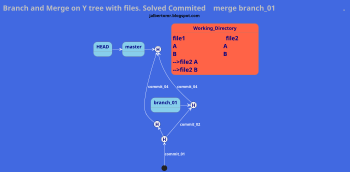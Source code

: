 @startuml
scale 350 width
title <color:silver><size:25>Branch and Merge on Y tree with files. Solved Commited    merge branch_01                                    .\n jalbertomr.blogspot.com

skinparam backgroundColor royalblue
skinparam arrowcolor white
skinparam arrowfontStyle bold
skinparam arrowfontcolor w

skinparam state {
  backgroundColor SkyBlue
  BorderColor gray
  backgroundColor<< Stage >> LimeGreen
  backgroundColor<< WorkDir >> Tomato
  backgroundColor<< History >> Khaki
  FontSize 16
  FontStyle bold
  fontcolor navy
}

state Working_Directory << WorkDir >>

state HEAD
state master
state branch_01
state 3f95103 <<History>>
state 5ec83b9 <<History>>
state fe45123 <<History>>
state 43ea102 <<History>>


[*] -up-> 3f95103 : commit_01
3f95103 -up-> fe45123 : commit_02
3f95103 -left-> 5ec83b9  : commit_03
fe45123 -up-> 43ea102 : commit_04
5ec83b9 -up-> 43ea102 : commit_04
3f95103 : <size:20>file1                   \n\n<size:20>A\n<size:20>B
5ec83b9 : <size:20>file1              file2\n<size:20>A                  A\n<size:20>B\n<size:20>-->file2 A
fe45123 : <size:20>file1              file2\n<size:20>A                  B\n<size:20>B\n<size:20>-->file2 B
43ea102 : <size:20>file1              file2\n<size:20>A                  A\n<size:20>B                  B\n<size:20>-->file2 A\n<size:20>-->file2 B
          43ea102 :
HEAD -right-> master
master -right-> 43ea102
branch_01 -right-> fe45123
Working_Directory : <size:20>file1                           file2\n<size:20>A                               <size:20>A\n<size:20>B                               B                  \n<size:20>-->file2 A\n<size:20>-->file2 B



@enduml